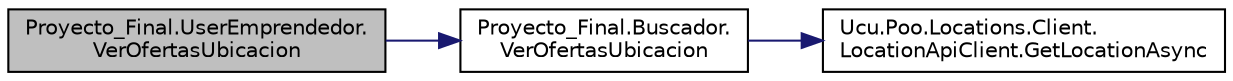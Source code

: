 digraph "Proyecto_Final.UserEmprendedor.VerOfertasUbicacion"
{
 // INTERACTIVE_SVG=YES
 // LATEX_PDF_SIZE
  edge [fontname="Helvetica",fontsize="10",labelfontname="Helvetica",labelfontsize="10"];
  node [fontname="Helvetica",fontsize="10",shape=record];
  rankdir="LR";
  Node1 [label="Proyecto_Final.UserEmprendedor.\lVerOfertasUbicacion",height=0.2,width=0.4,color="black", fillcolor="grey75", style="filled", fontcolor="black",tooltip="En base a la ubicación del Emprendedor, retorna una lista con todas las ofertas que se encuentren a u..."];
  Node1 -> Node2 [color="midnightblue",fontsize="10",style="solid",fontname="Helvetica"];
  Node2 [label="Proyecto_Final.Buscador.\lVerOfertasUbicacion",height=0.2,width=0.4,color="black", fillcolor="white", style="filled",URL="$classProyecto__Final_1_1Buscador.html#adb086c40e81b89642dd0af07aa74e621",tooltip="/// En base a la ubicación del Emprendedor, retorna una lista con todas las ofertas que se encuentren..."];
  Node2 -> Node3 [color="midnightblue",fontsize="10",style="solid",fontname="Helvetica"];
  Node3 [label="Ucu.Poo.Locations.Client.\lLocationApiClient.GetLocationAsync",height=0.2,width=0.4,color="black", fillcolor="white", style="filled",URL="$classUcu_1_1Poo_1_1Locations_1_1Client_1_1LocationApiClient.html#a775052647014829c8b09dd91b0ff2762",tooltip="Obtiene las coordenadas de una dirección."];
}
